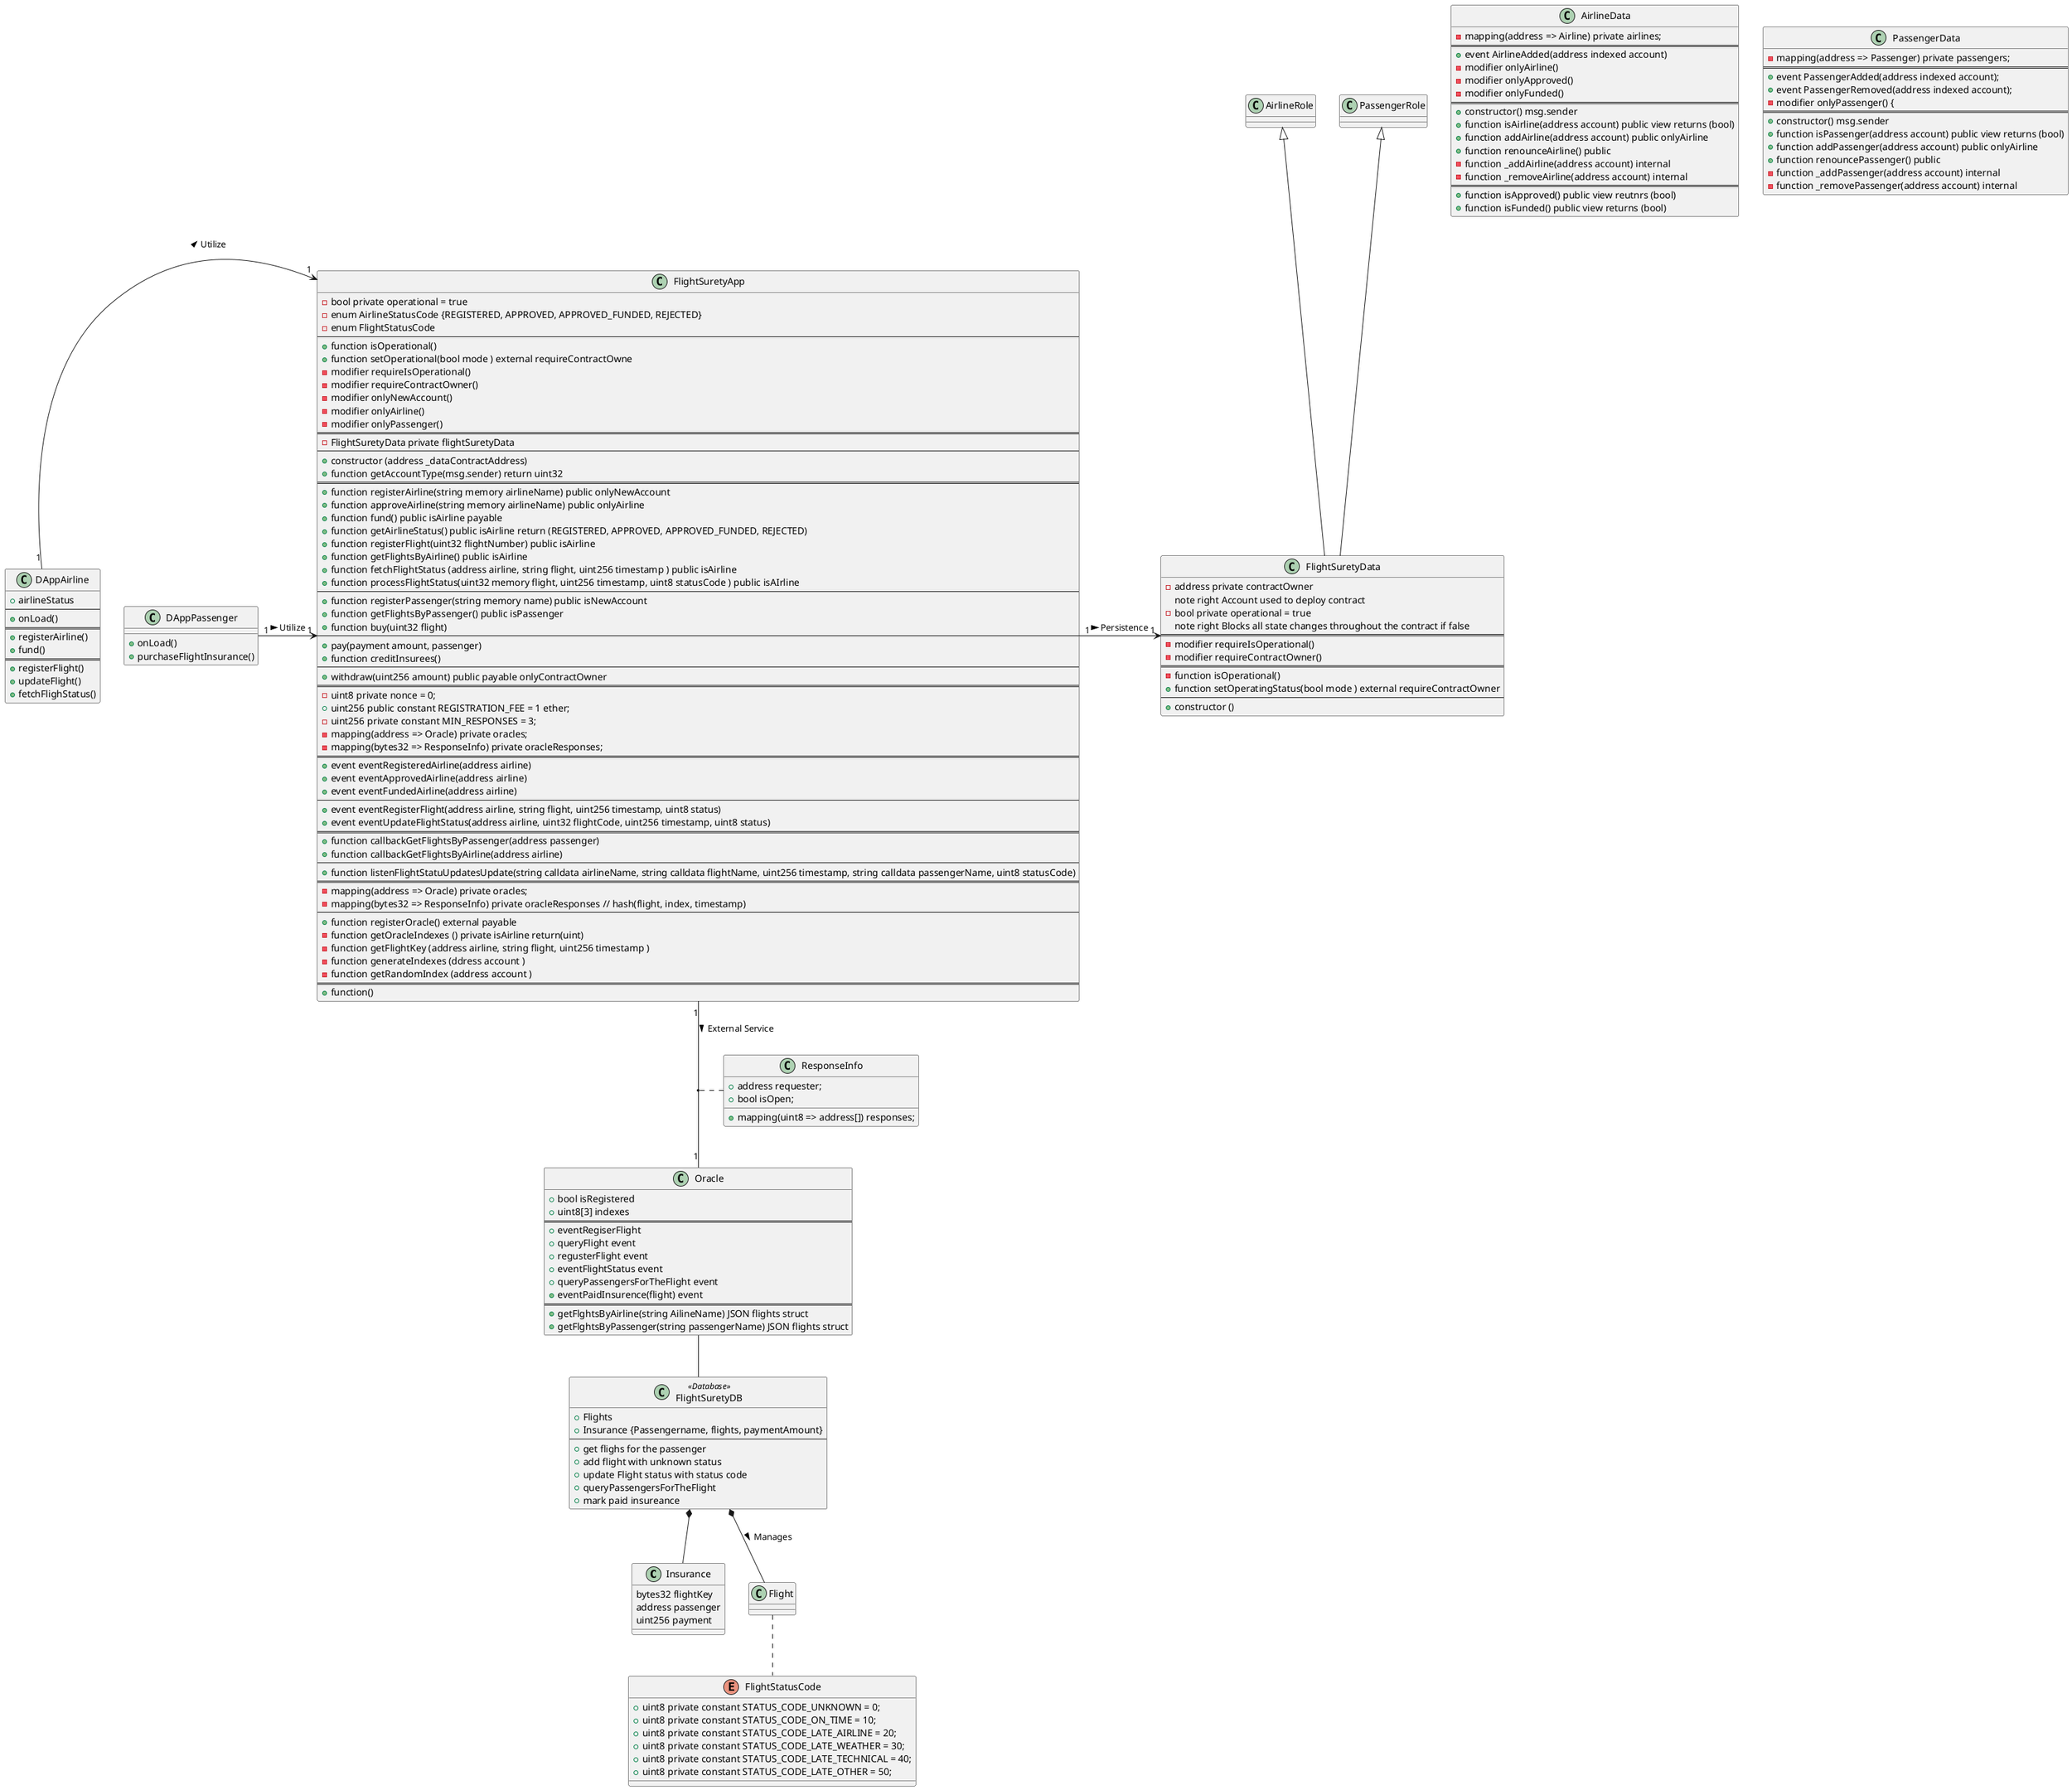 @startuml

class Insurance {
    bytes32 flightKey
    address passenger
    uint256 payment
}

class DAppAirline {
    + airlineStatus
    --
    + onLoad()
    ==
    + registerAirline()
    + fund()
    ==
    + registerFlight()
    + updateFlight()
    + fetchFlighStatus()
}

class DAppPassenger {
    + onLoad()
    + purchaseFlightInsurance()
}

class Oracle {
    + bool isRegistered
    + uint8[3] indexes
    ==
    + eventRegiserFlight
    + queryFlight event
    + regusterFlight event
    + eventFlightStatus event
    + queryPassengersForTheFlight event
    + eventPaidInsurence(flight) event
    ==
    + getFlghtsByAirline(string AilineName) JSON flights struct
    + getFlghtsByPassenger(string passengerName) JSON flights struct
}

class FlightSuretyDB <<Database>> {
    + Flights
    + Insurance {Passengername, flights, paymentAmount}
    --
    + get flighs for the passenger
    + add flight with unknown status
    + update Flight status with status code
    + queryPassengersForTheFlight
    + mark paid insureance
}

class ResponseInfo {
    + address requester;
    + bool isOpen;
    + mapping(uint8 => address[]) responses;
}

enum FlightStatusCode {
    + uint8 private constant STATUS_CODE_UNKNOWN = 0;
    + uint8 private constant STATUS_CODE_ON_TIME = 10;
    + uint8 private constant STATUS_CODE_LATE_AIRLINE = 20;
    + uint8 private constant STATUS_CODE_LATE_WEATHER = 30;
    + uint8 private constant STATUS_CODE_LATE_TECHNICAL = 40;
    + uint8 private constant STATUS_CODE_LATE_OTHER = 50;
}

class FlightSuretyApp {
    - bool private operational = true
    - enum AirlineStatusCode {REGISTERED, APPROVED, APPROVED_FUNDED, REJECTED}
    - enum FlightStatusCode
    --
    + function isOperational()
    + function setOperational(bool mode ) external requireContractOwne
    - modifier requireIsOperational()
    - modifier requireContractOwner()
    - modifier onlyNewAccount()
    - modifier onlyAirline()
    - modifier onlyPassenger()
    ==
    - FlightSuretyData private flightSuretyData
    --
    + constructor (address _dataContractAddress)
    + function getAccountType(msg.sender) return uint32
    ==
    + function registerAirline(string memory airlineName) public onlyNewAccount
    + function approveAirline(string memory airlineName) public onlyAirline
    + function fund() public isAirline payable
    + function getAirlineStatus() public isAirline return (REGISTERED, APPROVED, APPROVED_FUNDED, REJECTED)
    + function registerFlight(uint32 flightNumber) public isAirline
    + function getFlightsByAirline() public isAirline
    + function fetchFlightStatus (address airline, string flight, uint256 timestamp ) public isAirline
    + function processFlightStatus(uint32 memory flight, uint256 timestamp, uint8 statusCode ) public isAIrline
    --
    + function registerPassenger(string memory name) public isNewAccount
    + function getFlightsByPassenger() public isPassenger
    + function buy(uint32 flight)
    --
    + pay(payment amount, passenger)
    + function creditInsurees()
    --
    + withdraw(uint256 amount) public payable onlyContractOwner
    ==
    - uint8 private nonce = 0;
    + uint256 public constant REGISTRATION_FEE = 1 ether;
    - uint256 private constant MIN_RESPONSES = 3;
    - mapping(address => Oracle) private oracles;
    - mapping(bytes32 => ResponseInfo) private oracleResponses;
    ==
    + event eventRegisteredAirline(address airline)
    + event eventApprovedAirline(address airline)
    + event eventFundedAirline(address airline)
    --
    + event eventRegisterFlight(address airline, string flight, uint256 timestamp, uint8 status)
    + event eventUpdateFlightStatus(address airline, uint32 flightCode, uint256 timestamp, uint8 status)
    ==
    +function callbackGetFlightsByPassenger(address passenger)
    +function callbackGetFlightsByAirline(address airline)
    --
    + function listenFlightStatuUpdatesUpdate(string calldata airlineName, string calldata flightName, uint256 timestamp, string calldata passengerName, uint8 statusCode)
    ==
    - mapping(address => Oracle) private oracles;
    - mapping(bytes32 => ResponseInfo) private oracleResponses // hash(flight, index, timestamp)
    --
    + function registerOracle() external payable
    - function getOracleIndexes () private isAirline return(uint)
    - function getFlightKey (address airline, string flight, uint256 timestamp )
    - function generateIndexes (ddress account )
    - function getRandomIndex (address account )
    ==
    + function()
}

class FlightSuretyData {
    - address private contractOwner
        note right Account used to deploy contract
    - bool private operational = true
        note right Blocks all state changes throughout the contract if false
    ==
    - modifier requireIsOperational()
    - modifier requireContractOwner()
    ==
    - function isOperational()
    + function setOperatingStatus(bool mode ) external requireContractOwner
    --
    + {method} constructor ()
}

class AirlineData {
    - mapping(address => Airline) private airlines;
    ==
    + event AirlineAdded(address indexed account)
    - modifier onlyAirline()
    - modifier onlyApproved()
    - modifier onlyFunded()
    ==
    + constructor() msg.sender
    + function isAirline(address account) public view returns (bool)
    + function addAirline(address account) public onlyAirline
    + function renounceAirline() public
    - function _addAirline(address account) internal
    - function _removeAirline(address account) internal
    ==
    + function isApproved() public view reutnrs (bool)
    + function isFunded() public view returns (bool)
}

class PassengerData {
    - mapping(address => Passenger) private passengers;
    ==
    + event PassengerAdded(address indexed account);
    + event PassengerRemoved(address indexed account);
    - modifier onlyPassenger() {
    ==
    + constructor() msg.sender
    + function isPassenger(address account) public view returns (bool)
    + function addPassenger(address account) public onlyAirline
    + function renouncePassenger() public
    - function _addPassenger(address account) internal
    - function _removePassenger(address account) internal
}

DAppAirline "1" -> "1" FlightSuretyApp : Utilize >
DAppPassenger "1" -> "1" FlightSuretyApp : Utilize >
FlightSuretyApp "1" ->"1" FlightSuretyData : Persistence >
FlightSuretyApp "1" --  "1" Oracle : External Service >
AirlineRole <|-- FlightSuretyData
PassengerRole <|-- FlightSuretyData
Oracle -- FlightSuretyDB
FlightSuretyDB *-- Insurance
FlightSuretyDB *-- Flight : Manages >
(FlightSuretyApp, Oracle) .. ResponseInfo
Flight .. FlightStatusCode

@enduml